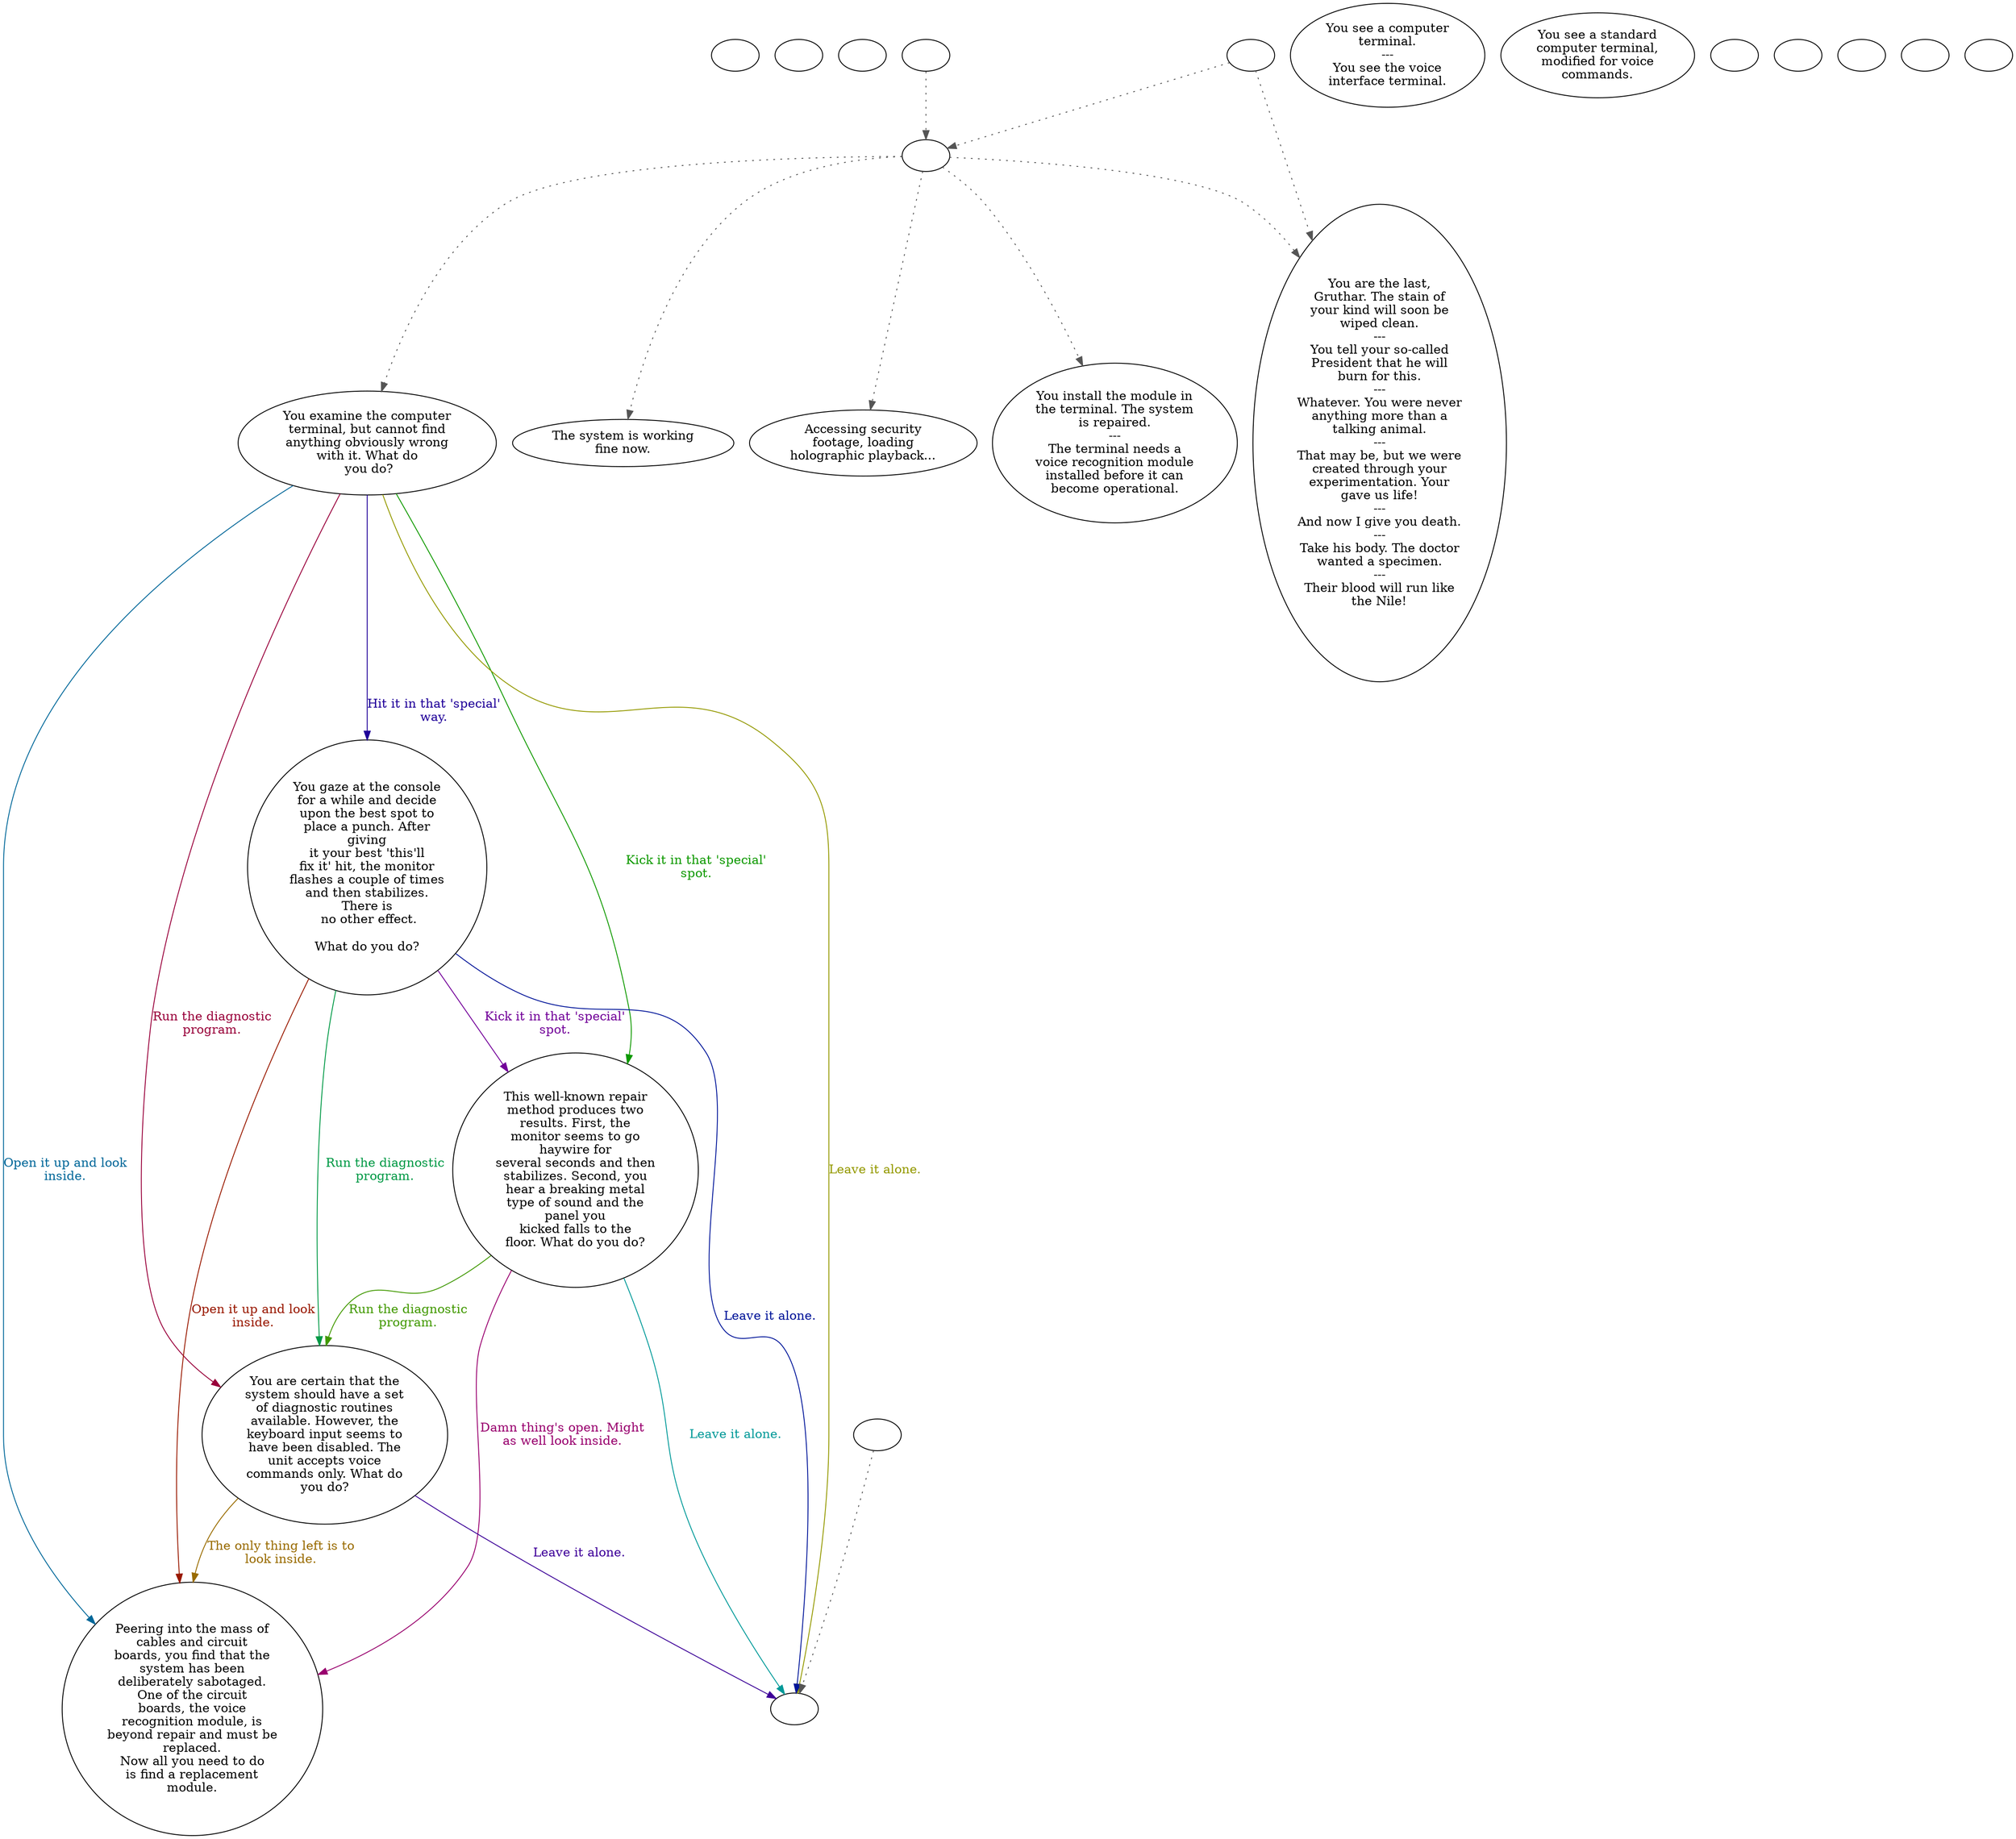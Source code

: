 digraph oscomptr {
  "checkPartyMembersNearDoor" [style=filled       fillcolor="#FFFFFF"       color="#000000"]
  "checkPartyMembersNearDoor" [label=""]
  "getTimeBit" [style=filled       fillcolor="#FFFFFF"       color="#000000"]
  "getTimeBit" [label=""]
  "start" [style=filled       fillcolor="#FFFFFF"       color="#000000"]
  "start" [label=""]
  "use_p_proc" [style=filled       fillcolor="#FFFFFF"       color="#000000"]
  "use_p_proc" -> "use_skill_on_p_proc" [style=dotted color="#555555"]
  "use_p_proc" [label=""]
  "look_at_p_proc" [style=filled       fillcolor="#FFFFFF"       color="#000000"]
  "look_at_p_proc" [label="You see a computer\nterminal.\n---\nYou see the voice\ninterface terminal."]
  "description_p_proc" [style=filled       fillcolor="#FFFFFF"       color="#000000"]
  "description_p_proc" [label="You see a standard\ncomputer terminal,\nmodified for voice\ncommands."]
  "use_skill_on_p_proc" [style=filled       fillcolor="#FFFFFF"       color="#000000"]
  "use_skill_on_p_proc" -> "Node007" [style=dotted color="#555555"]
  "use_skill_on_p_proc" -> "Node008" [style=dotted color="#555555"]
  "use_skill_on_p_proc" -> "Node006" [style=dotted color="#555555"]
  "use_skill_on_p_proc" -> "Node001" [style=dotted color="#555555"]
  "use_skill_on_p_proc" -> "sequence" [style=dotted color="#555555"]
  "use_skill_on_p_proc" [label=""]
  "use_obj_on_p_proc" [style=filled       fillcolor="#FFFFFF"       color="#000000"]
  "use_obj_on_p_proc" [label=""]
  "damage_p_proc" [style=filled       fillcolor="#FFFFFF"       color="#000000"]
  "damage_p_proc" [label=""]
  "map_enter_p_proc" [style=filled       fillcolor="#FFFFFF"       color="#000000"]
  "map_enter_p_proc" [label=""]
  "map_update_p_proc" [style=filled       fillcolor="#FFFFFF"       color="#000000"]
  "map_update_p_proc" [label=""]
  "timed_event_p_proc" [style=filled       fillcolor="#FFFFFF"       color="#000000"]
  "timed_event_p_proc" -> "sequence" [style=dotted color="#555555"]
  "timed_event_p_proc" -> "use_skill_on_p_proc" [style=dotted color="#555555"]
  "timed_event_p_proc" [label=""]
  "Node001" [style=filled       fillcolor="#FFFFFF"       color="#000000"]
  "Node001" [label="You examine the computer\nterminal, but cannot find\nanything obviously wrong\nwith it. What do\n you do?"]
  "Node001" -> "Node002" [label="Hit it in that 'special'\nway." color="#1F0099" fontcolor="#1F0099"]
  "Node001" -> "Node003" [label="Kick it in that 'special'\nspot." color="#0E9900" fontcolor="#0E9900"]
  "Node001" -> "Node004" [label="Run the diagnostic\nprogram." color="#99003A" fontcolor="#99003A"]
  "Node001" -> "Node005" [label="Open it up and look\ninside." color="#006799" fontcolor="#006799"]
  "Node001" -> "Node999" [label="Leave it alone." color="#949900" fontcolor="#949900"]
  "Node002" [style=filled       fillcolor="#FFFFFF"       color="#000000"]
  "Node002" [label="You gaze at the console\nfor a while and decide\nupon the best spot to\nplace a punch. After\ngiving\nit your best 'this'll\nfix it' hit, the monitor\nflashes a couple of times\nand then stabilizes.\nThere is\n no other effect.\n\nWhat do you do?"]
  "Node002" -> "Node003" [label="Kick it in that 'special'\nspot." color="#720099" fontcolor="#720099"]
  "Node002" -> "Node004" [label="Run the diagnostic\nprogram." color="#009945" fontcolor="#009945"]
  "Node002" -> "Node005" [label="Open it up and look\ninside." color="#991800" fontcolor="#991800"]
  "Node002" -> "Node999" [label="Leave it alone." color="#001499" fontcolor="#001499"]
  "Node003" [style=filled       fillcolor="#FFFFFF"       color="#000000"]
  "Node003" [label="This well-known repair\nmethod produces two\nresults. First, the\nmonitor seems to go\nhaywire for\nseveral seconds and then\nstabilizes. Second, you\nhear a breaking metal\ntype of sound and the\npanel you\nkicked falls to the\nfloor. What do you do?"]
  "Node003" -> "Node004" [label="Run the diagnostic\nprogram." color="#419900" fontcolor="#419900"]
  "Node003" -> "Node005" [label="Damn thing's open. Might\nas well look inside." color="#99006E" fontcolor="#99006E"]
  "Node003" -> "Node999" [label="Leave it alone." color="#009998" fontcolor="#009998"]
  "Node004" [style=filled       fillcolor="#FFFFFF"       color="#000000"]
  "Node004" [label="You are certain that the\nsystem should have a set\nof diagnostic routines\navailable. However, the\nkeyboard input seems to\nhave been disabled. The\nunit accepts voice\ncommands only. What do\nyou do?"]
  "Node004" -> "Node005" [label="The only thing left is to\nlook inside." color="#996B00" fontcolor="#996B00"]
  "Node004" -> "Node999" [label="Leave it alone." color="#3E0099" fontcolor="#3E0099"]
  "Node005" [style=filled       fillcolor="#FFFFFF"       color="#000000"]
  "Node005" [label="Peering into the mass of\ncables and circuit\nboards, you find that the\nsystem has been\ndeliberately sabotaged.\nOne of the circuit\nboards, the voice\nrecognition module, is\nbeyond repair and must be\nreplaced.\nNow all you need to do\nis find a replacement\nmodule."]
  "Node006" [style=filled       fillcolor="#FFFFFF"       color="#000000"]
  "Node006" [label="You install the module in\nthe terminal. The system\nis repaired.\n---\nThe terminal needs a\nvoice recognition module\ninstalled before it can\nbecome operational."]
  "Node007" [style=filled       fillcolor="#FFFFFF"       color="#000000"]
  "Node007" [label="The system is working\nfine now."]
  "Node008" [style=filled       fillcolor="#FFFFFF"       color="#000000"]
  "Node008" [label="Accessing security\nfootage, loading\nholographic playback..."]
  "sequence" [style=filled       fillcolor="#FFFFFF"       color="#000000"]
  "sequence" [label="You are the last,\nGruthar. The stain of\nyour kind will soon be\nwiped clean.\n---\nYou tell your so-called\nPresident that he will\nburn for this.\n---\nWhatever. You were never\nanything more than a\ntalking animal.\n---\nThat may be, but we were\ncreated through your\nexperimentation. Your\ngave us life!\n---\nAnd now I give you death.\n---\nTake his body. The doctor\nwanted a specimen.\n---\nTheir blood will run like\nthe Nile!"]
  "Node999" [style=filled       fillcolor="#FFFFFF"       color="#000000"]
  "Node999" [label=""]
  "NodeDoSeq" [style=filled       fillcolor="#FFFFFF"       color="#000000"]
  "NodeDoSeq" -> "Node999" [style=dotted color="#555555"]
  "NodeDoSeq" [label=""]
  "loadPid" [style=filled       fillcolor="#FFFFFF"       color="#000000"]
  "loadPid" [label=""]
}